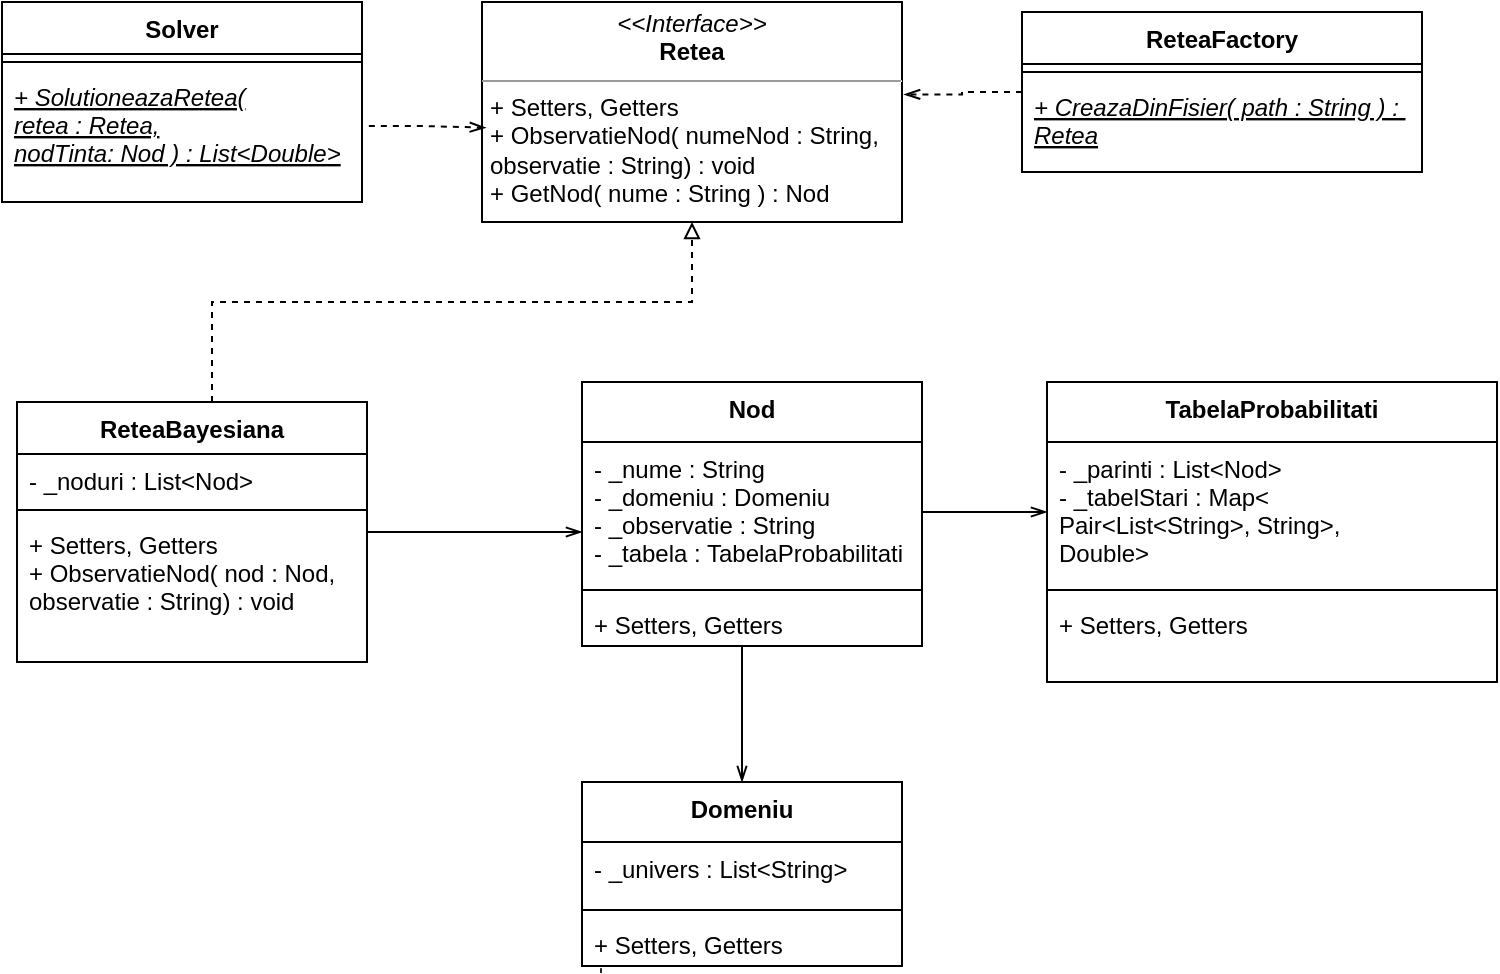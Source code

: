 <mxfile version="16.0.0" type="device"><diagram id="C5RBs43oDa-KdzZeNtuy" name="Page-1"><mxGraphModel dx="1182" dy="592" grid="1" gridSize="10" guides="1" tooltips="1" connect="1" arrows="1" fold="1" page="1" pageScale="1" pageWidth="827" pageHeight="1169" math="0" shadow="0"><root><mxCell id="WIyWlLk6GJQsqaUBKTNV-0"/><mxCell id="WIyWlLk6GJQsqaUBKTNV-1" parent="WIyWlLk6GJQsqaUBKTNV-0"/><mxCell id="UxNJkkbPD-HxnBCkXFeT-8" style="edgeStyle=orthogonalEdgeStyle;rounded=0;orthogonalLoop=1;jettySize=auto;html=1;dashed=1;endArrow=block;endFill=0;" parent="WIyWlLk6GJQsqaUBKTNV-1" source="UxNJkkbPD-HxnBCkXFeT-4" target="R4NUp9-KKk2Ckixm63i1-9" edge="1"><mxGeometry relative="1" as="geometry"><mxPoint x="415" y="200" as="targetPoint"/><Array as="points"><mxPoint x="175" y="210"/><mxPoint x="415" y="210"/></Array></mxGeometry></mxCell><mxCell id="R4NUp9-KKk2Ckixm63i1-11" style="edgeStyle=orthogonalEdgeStyle;rounded=0;orthogonalLoop=1;jettySize=auto;html=1;endArrow=openThin;endFill=0;" parent="WIyWlLk6GJQsqaUBKTNV-1" source="UxNJkkbPD-HxnBCkXFeT-4" target="UxNJkkbPD-HxnBCkXFeT-10" edge="1"><mxGeometry relative="1" as="geometry"><Array as="points"><mxPoint x="340" y="325"/><mxPoint x="340" y="325"/></Array></mxGeometry></mxCell><mxCell id="UxNJkkbPD-HxnBCkXFeT-4" value="ReteaBayesiana" style="swimlane;fontStyle=1;align=center;verticalAlign=top;childLayout=stackLayout;horizontal=1;startSize=26;horizontalStack=0;resizeParent=1;resizeParentMax=0;resizeLast=0;collapsible=1;marginBottom=0;" parent="WIyWlLk6GJQsqaUBKTNV-1" vertex="1"><mxGeometry x="77.5" y="260" width="175" height="130" as="geometry"/></mxCell><mxCell id="UxNJkkbPD-HxnBCkXFeT-5" value="- _noduri : List&lt;Nod&gt;" style="text;strokeColor=none;fillColor=none;align=left;verticalAlign=top;spacingLeft=4;spacingRight=4;overflow=hidden;rotatable=0;points=[[0,0.5],[1,0.5]];portConstraint=eastwest;" parent="UxNJkkbPD-HxnBCkXFeT-4" vertex="1"><mxGeometry y="26" width="175" height="24" as="geometry"/></mxCell><mxCell id="UxNJkkbPD-HxnBCkXFeT-6" value="" style="line;strokeWidth=1;fillColor=none;align=left;verticalAlign=middle;spacingTop=-1;spacingLeft=3;spacingRight=3;rotatable=0;labelPosition=right;points=[];portConstraint=eastwest;" parent="UxNJkkbPD-HxnBCkXFeT-4" vertex="1"><mxGeometry y="50" width="175" height="8" as="geometry"/></mxCell><mxCell id="UxNJkkbPD-HxnBCkXFeT-7" value="+ Setters, Getters&#10;+ ObservatieNod( nod : Nod, &#10;observatie : String) : void" style="text;strokeColor=none;fillColor=none;align=left;verticalAlign=top;spacingLeft=4;spacingRight=4;overflow=hidden;rotatable=0;points=[[0,0.5],[1,0.5]];portConstraint=eastwest;" parent="UxNJkkbPD-HxnBCkXFeT-4" vertex="1"><mxGeometry y="58" width="175" height="72" as="geometry"/></mxCell><mxCell id="UxNJkkbPD-HxnBCkXFeT-9" value="Nod" style="swimlane;fontStyle=1;align=center;verticalAlign=top;childLayout=stackLayout;horizontal=1;startSize=30;horizontalStack=0;resizeParent=1;resizeParentMax=0;resizeLast=0;collapsible=1;marginBottom=0;" parent="WIyWlLk6GJQsqaUBKTNV-1" vertex="1"><mxGeometry x="360" y="250" width="170" height="132" as="geometry"><mxRectangle x="300" y="260" width="60" height="26" as="alternateBounds"/></mxGeometry></mxCell><mxCell id="UxNJkkbPD-HxnBCkXFeT-10" value="- _nume : String&#10;- _domeniu : Domeniu&#10;- _observatie : String&#10;- _tabela : TabelaProbabilitati" style="text;strokeColor=none;fillColor=none;align=left;verticalAlign=top;spacingLeft=4;spacingRight=4;overflow=hidden;rotatable=0;points=[[0,0.5],[1,0.5]];portConstraint=eastwest;" parent="UxNJkkbPD-HxnBCkXFeT-9" vertex="1"><mxGeometry y="30" width="170" height="70" as="geometry"/></mxCell><mxCell id="UxNJkkbPD-HxnBCkXFeT-11" value="" style="line;strokeWidth=1;fillColor=none;align=left;verticalAlign=middle;spacingTop=-1;spacingLeft=3;spacingRight=3;rotatable=0;labelPosition=right;points=[];portConstraint=eastwest;" parent="UxNJkkbPD-HxnBCkXFeT-9" vertex="1"><mxGeometry y="100" width="170" height="8" as="geometry"/></mxCell><mxCell id="UxNJkkbPD-HxnBCkXFeT-12" value="+ Setters, Getters" style="text;strokeColor=none;fillColor=none;align=left;verticalAlign=top;spacingLeft=4;spacingRight=4;overflow=hidden;rotatable=0;points=[[0,0.5],[1,0.5]];portConstraint=eastwest;" parent="UxNJkkbPD-HxnBCkXFeT-9" vertex="1"><mxGeometry y="108" width="170" height="24" as="geometry"/></mxCell><mxCell id="UxNJkkbPD-HxnBCkXFeT-15" value="Domeniu" style="swimlane;fontStyle=1;align=center;verticalAlign=top;childLayout=stackLayout;horizontal=1;startSize=30;horizontalStack=0;resizeParent=1;resizeParentMax=0;resizeLast=0;collapsible=1;marginBottom=0;" parent="WIyWlLk6GJQsqaUBKTNV-1" vertex="1"><mxGeometry x="360" y="450" width="160" height="92" as="geometry"><mxRectangle x="300" y="260" width="60" height="26" as="alternateBounds"/></mxGeometry></mxCell><mxCell id="UxNJkkbPD-HxnBCkXFeT-16" value="- _univers : List&lt;String&gt;" style="text;strokeColor=none;fillColor=none;align=left;verticalAlign=top;spacingLeft=4;spacingRight=4;overflow=hidden;rotatable=0;points=[[0,0.5],[1,0.5]];portConstraint=eastwest;" parent="UxNJkkbPD-HxnBCkXFeT-15" vertex="1"><mxGeometry y="30" width="160" height="30" as="geometry"/></mxCell><mxCell id="UxNJkkbPD-HxnBCkXFeT-17" value="" style="line;strokeWidth=1;fillColor=none;align=left;verticalAlign=middle;spacingTop=-1;spacingLeft=3;spacingRight=3;rotatable=0;labelPosition=right;points=[];portConstraint=eastwest;" parent="UxNJkkbPD-HxnBCkXFeT-15" vertex="1"><mxGeometry y="60" width="160" height="8" as="geometry"/></mxCell><mxCell id="UxNJkkbPD-HxnBCkXFeT-18" value="+ Setters, Getters&#10;+ " style="text;strokeColor=none;fillColor=none;align=left;verticalAlign=top;spacingLeft=4;spacingRight=4;overflow=hidden;rotatable=0;points=[[0,0.5],[1,0.5]];portConstraint=eastwest;" parent="UxNJkkbPD-HxnBCkXFeT-15" vertex="1"><mxGeometry y="68" width="160" height="24" as="geometry"/></mxCell><mxCell id="R4NUp9-KKk2Ckixm63i1-4" value="TabelaProbabilitati" style="swimlane;fontStyle=1;align=center;verticalAlign=top;childLayout=stackLayout;horizontal=1;startSize=30;horizontalStack=0;resizeParent=1;resizeParentMax=0;resizeLast=0;collapsible=1;marginBottom=0;" parent="WIyWlLk6GJQsqaUBKTNV-1" vertex="1"><mxGeometry x="592.5" y="250" width="225" height="150" as="geometry"><mxRectangle x="300" y="260" width="60" height="26" as="alternateBounds"/></mxGeometry></mxCell><mxCell id="R4NUp9-KKk2Ckixm63i1-5" value="- _parinti : List&lt;Nod&gt;&#10;- _tabelStari : Map&lt;&#10;Pair&lt;List&lt;String&gt;, String&gt;, &#10;Double&gt;&#10;&#10;&#10;&#10;&#10;&#10;&#10;&#10;&#10;&#10;&#10;&#10;&#10;&#10;&#10;&#10;&#10;&#10;&#10;&#10;&#10;&#10;&#10;&#10;&#10;&#10;" style="text;strokeColor=none;fillColor=none;align=left;verticalAlign=top;spacingLeft=4;spacingRight=4;overflow=hidden;rotatable=0;points=[[0,0.5],[1,0.5]];portConstraint=eastwest;" parent="R4NUp9-KKk2Ckixm63i1-4" vertex="1"><mxGeometry y="30" width="225" height="70" as="geometry"/></mxCell><mxCell id="R4NUp9-KKk2Ckixm63i1-6" value="" style="line;strokeWidth=1;fillColor=none;align=left;verticalAlign=middle;spacingTop=-1;spacingLeft=3;spacingRight=3;rotatable=0;labelPosition=right;points=[];portConstraint=eastwest;" parent="R4NUp9-KKk2Ckixm63i1-4" vertex="1"><mxGeometry y="100" width="225" height="8" as="geometry"/></mxCell><mxCell id="R4NUp9-KKk2Ckixm63i1-7" value="+ Setters, Getters" style="text;strokeColor=none;fillColor=none;align=left;verticalAlign=top;spacingLeft=4;spacingRight=4;overflow=hidden;rotatable=0;points=[[0,0.5],[1,0.5]];portConstraint=eastwest;" parent="R4NUp9-KKk2Ckixm63i1-4" vertex="1"><mxGeometry y="108" width="225" height="42" as="geometry"/></mxCell><mxCell id="R4NUp9-KKk2Ckixm63i1-9" value="&lt;p style=&quot;margin: 0px ; margin-top: 4px ; text-align: center&quot;&gt;&lt;i&gt;&amp;lt;&amp;lt;Interface&amp;gt;&amp;gt;&lt;/i&gt;&lt;br&gt;&lt;b&gt;Retea&lt;/b&gt;&lt;/p&gt;&lt;hr size=&quot;1&quot;&gt;&lt;p style=&quot;margin: 0px ; margin-left: 4px&quot;&gt;+ Setters, Getters&lt;br style=&quot;padding: 0px ; margin: 0px&quot;&gt;+ ObservatieNod( numeNod : String,&lt;br style=&quot;padding: 0px ; margin: 0px&quot;&gt;observatie : String) : void&lt;br&gt;&lt;/p&gt;&lt;p style=&quot;margin: 0px ; margin-left: 4px&quot;&gt;+ GetNod( nume : String ) : Nod&lt;/p&gt;" style="verticalAlign=top;align=left;overflow=fill;fontSize=12;fontFamily=Helvetica;html=1;" parent="WIyWlLk6GJQsqaUBKTNV-1" vertex="1"><mxGeometry x="310" y="60" width="210" height="110" as="geometry"/></mxCell><mxCell id="R4NUp9-KKk2Ckixm63i1-12" style="edgeStyle=orthogonalEdgeStyle;rounded=0;orthogonalLoop=1;jettySize=auto;html=1;endArrow=openThin;endFill=0;" parent="WIyWlLk6GJQsqaUBKTNV-1" source="UxNJkkbPD-HxnBCkXFeT-12" target="UxNJkkbPD-HxnBCkXFeT-15" edge="1"><mxGeometry relative="1" as="geometry"><Array as="points"><mxPoint x="440" y="400"/><mxPoint x="440" y="400"/></Array></mxGeometry></mxCell><mxCell id="R4NUp9-KKk2Ckixm63i1-13" style="edgeStyle=orthogonalEdgeStyle;rounded=0;orthogonalLoop=1;jettySize=auto;html=1;endArrow=openThin;endFill=0;" parent="WIyWlLk6GJQsqaUBKTNV-1" source="UxNJkkbPD-HxnBCkXFeT-10" target="R4NUp9-KKk2Ckixm63i1-5" edge="1"><mxGeometry relative="1" as="geometry"/></mxCell><mxCell id="R4NUp9-KKk2Ckixm63i1-14" value="Solver" style="swimlane;fontStyle=1;align=center;verticalAlign=top;childLayout=stackLayout;horizontal=1;startSize=26;horizontalStack=0;resizeParent=1;resizeParentMax=0;resizeLast=0;collapsible=1;marginBottom=0;" parent="WIyWlLk6GJQsqaUBKTNV-1" vertex="1"><mxGeometry x="70" y="60" width="180" height="100" as="geometry"/></mxCell><mxCell id="R4NUp9-KKk2Ckixm63i1-16" value="" style="line;strokeWidth=1;fillColor=none;align=left;verticalAlign=middle;spacingTop=-1;spacingLeft=3;spacingRight=3;rotatable=0;labelPosition=right;points=[];portConstraint=eastwest;" parent="R4NUp9-KKk2Ckixm63i1-14" vertex="1"><mxGeometry y="26" width="180" height="8" as="geometry"/></mxCell><mxCell id="R4NUp9-KKk2Ckixm63i1-17" value="+ SolutioneazaRetea( &#10;retea : Retea, &#10;nodTinta: Nod ) : List&lt;Double&gt;" style="text;strokeColor=none;fillColor=none;align=left;verticalAlign=top;spacingLeft=4;spacingRight=4;overflow=hidden;rotatable=0;points=[[0,0.5],[1,0.5]];portConstraint=eastwest;fontStyle=6" parent="R4NUp9-KKk2Ckixm63i1-14" vertex="1"><mxGeometry y="34" width="180" height="66" as="geometry"/></mxCell><mxCell id="R4NUp9-KKk2Ckixm63i1-23" style="edgeStyle=orthogonalEdgeStyle;rounded=0;orthogonalLoop=1;jettySize=auto;html=1;dashed=1;endArrow=openThin;endFill=0;entryX=1.005;entryY=0.42;entryDx=0;entryDy=0;entryPerimeter=0;" parent="WIyWlLk6GJQsqaUBKTNV-1" source="R4NUp9-KKk2Ckixm63i1-18" target="R4NUp9-KKk2Ckixm63i1-9" edge="1"><mxGeometry relative="1" as="geometry"/></mxCell><mxCell id="R4NUp9-KKk2Ckixm63i1-18" value="ReteaFactory" style="swimlane;fontStyle=1;align=center;verticalAlign=top;childLayout=stackLayout;horizontal=1;startSize=26;horizontalStack=0;resizeParent=1;resizeParentMax=0;resizeLast=0;collapsible=1;marginBottom=0;" parent="WIyWlLk6GJQsqaUBKTNV-1" vertex="1"><mxGeometry x="580" y="65" width="200" height="80" as="geometry"/></mxCell><mxCell id="R4NUp9-KKk2Ckixm63i1-20" value="" style="line;strokeWidth=1;fillColor=none;align=left;verticalAlign=middle;spacingTop=-1;spacingLeft=3;spacingRight=3;rotatable=0;labelPosition=right;points=[];portConstraint=eastwest;" parent="R4NUp9-KKk2Ckixm63i1-18" vertex="1"><mxGeometry y="26" width="200" height="8" as="geometry"/></mxCell><mxCell id="R4NUp9-KKk2Ckixm63i1-21" value="+ CreazaDinFisier( path : String ) : &#10;Retea" style="text;strokeColor=none;fillColor=none;align=left;verticalAlign=top;spacingLeft=4;spacingRight=4;overflow=hidden;rotatable=0;points=[[0,0.5],[1,0.5]];portConstraint=eastwest;fontStyle=6" parent="R4NUp9-KKk2Ckixm63i1-18" vertex="1"><mxGeometry y="34" width="200" height="46" as="geometry"/></mxCell><mxCell id="R4NUp9-KKk2Ckixm63i1-22" style="edgeStyle=orthogonalEdgeStyle;rounded=0;orthogonalLoop=1;jettySize=auto;html=1;endArrow=openThin;endFill=0;dashed=1;entryX=0.009;entryY=0.571;entryDx=0;entryDy=0;entryPerimeter=0;exitX=1.019;exitY=0.424;exitDx=0;exitDy=0;exitPerimeter=0;" parent="WIyWlLk6GJQsqaUBKTNV-1" source="R4NUp9-KKk2Ckixm63i1-17" target="R4NUp9-KKk2Ckixm63i1-9" edge="1"><mxGeometry relative="1" as="geometry"><mxPoint x="330" y="157" as="targetPoint"/><Array as="points"/></mxGeometry></mxCell></root></mxGraphModel></diagram></mxfile>